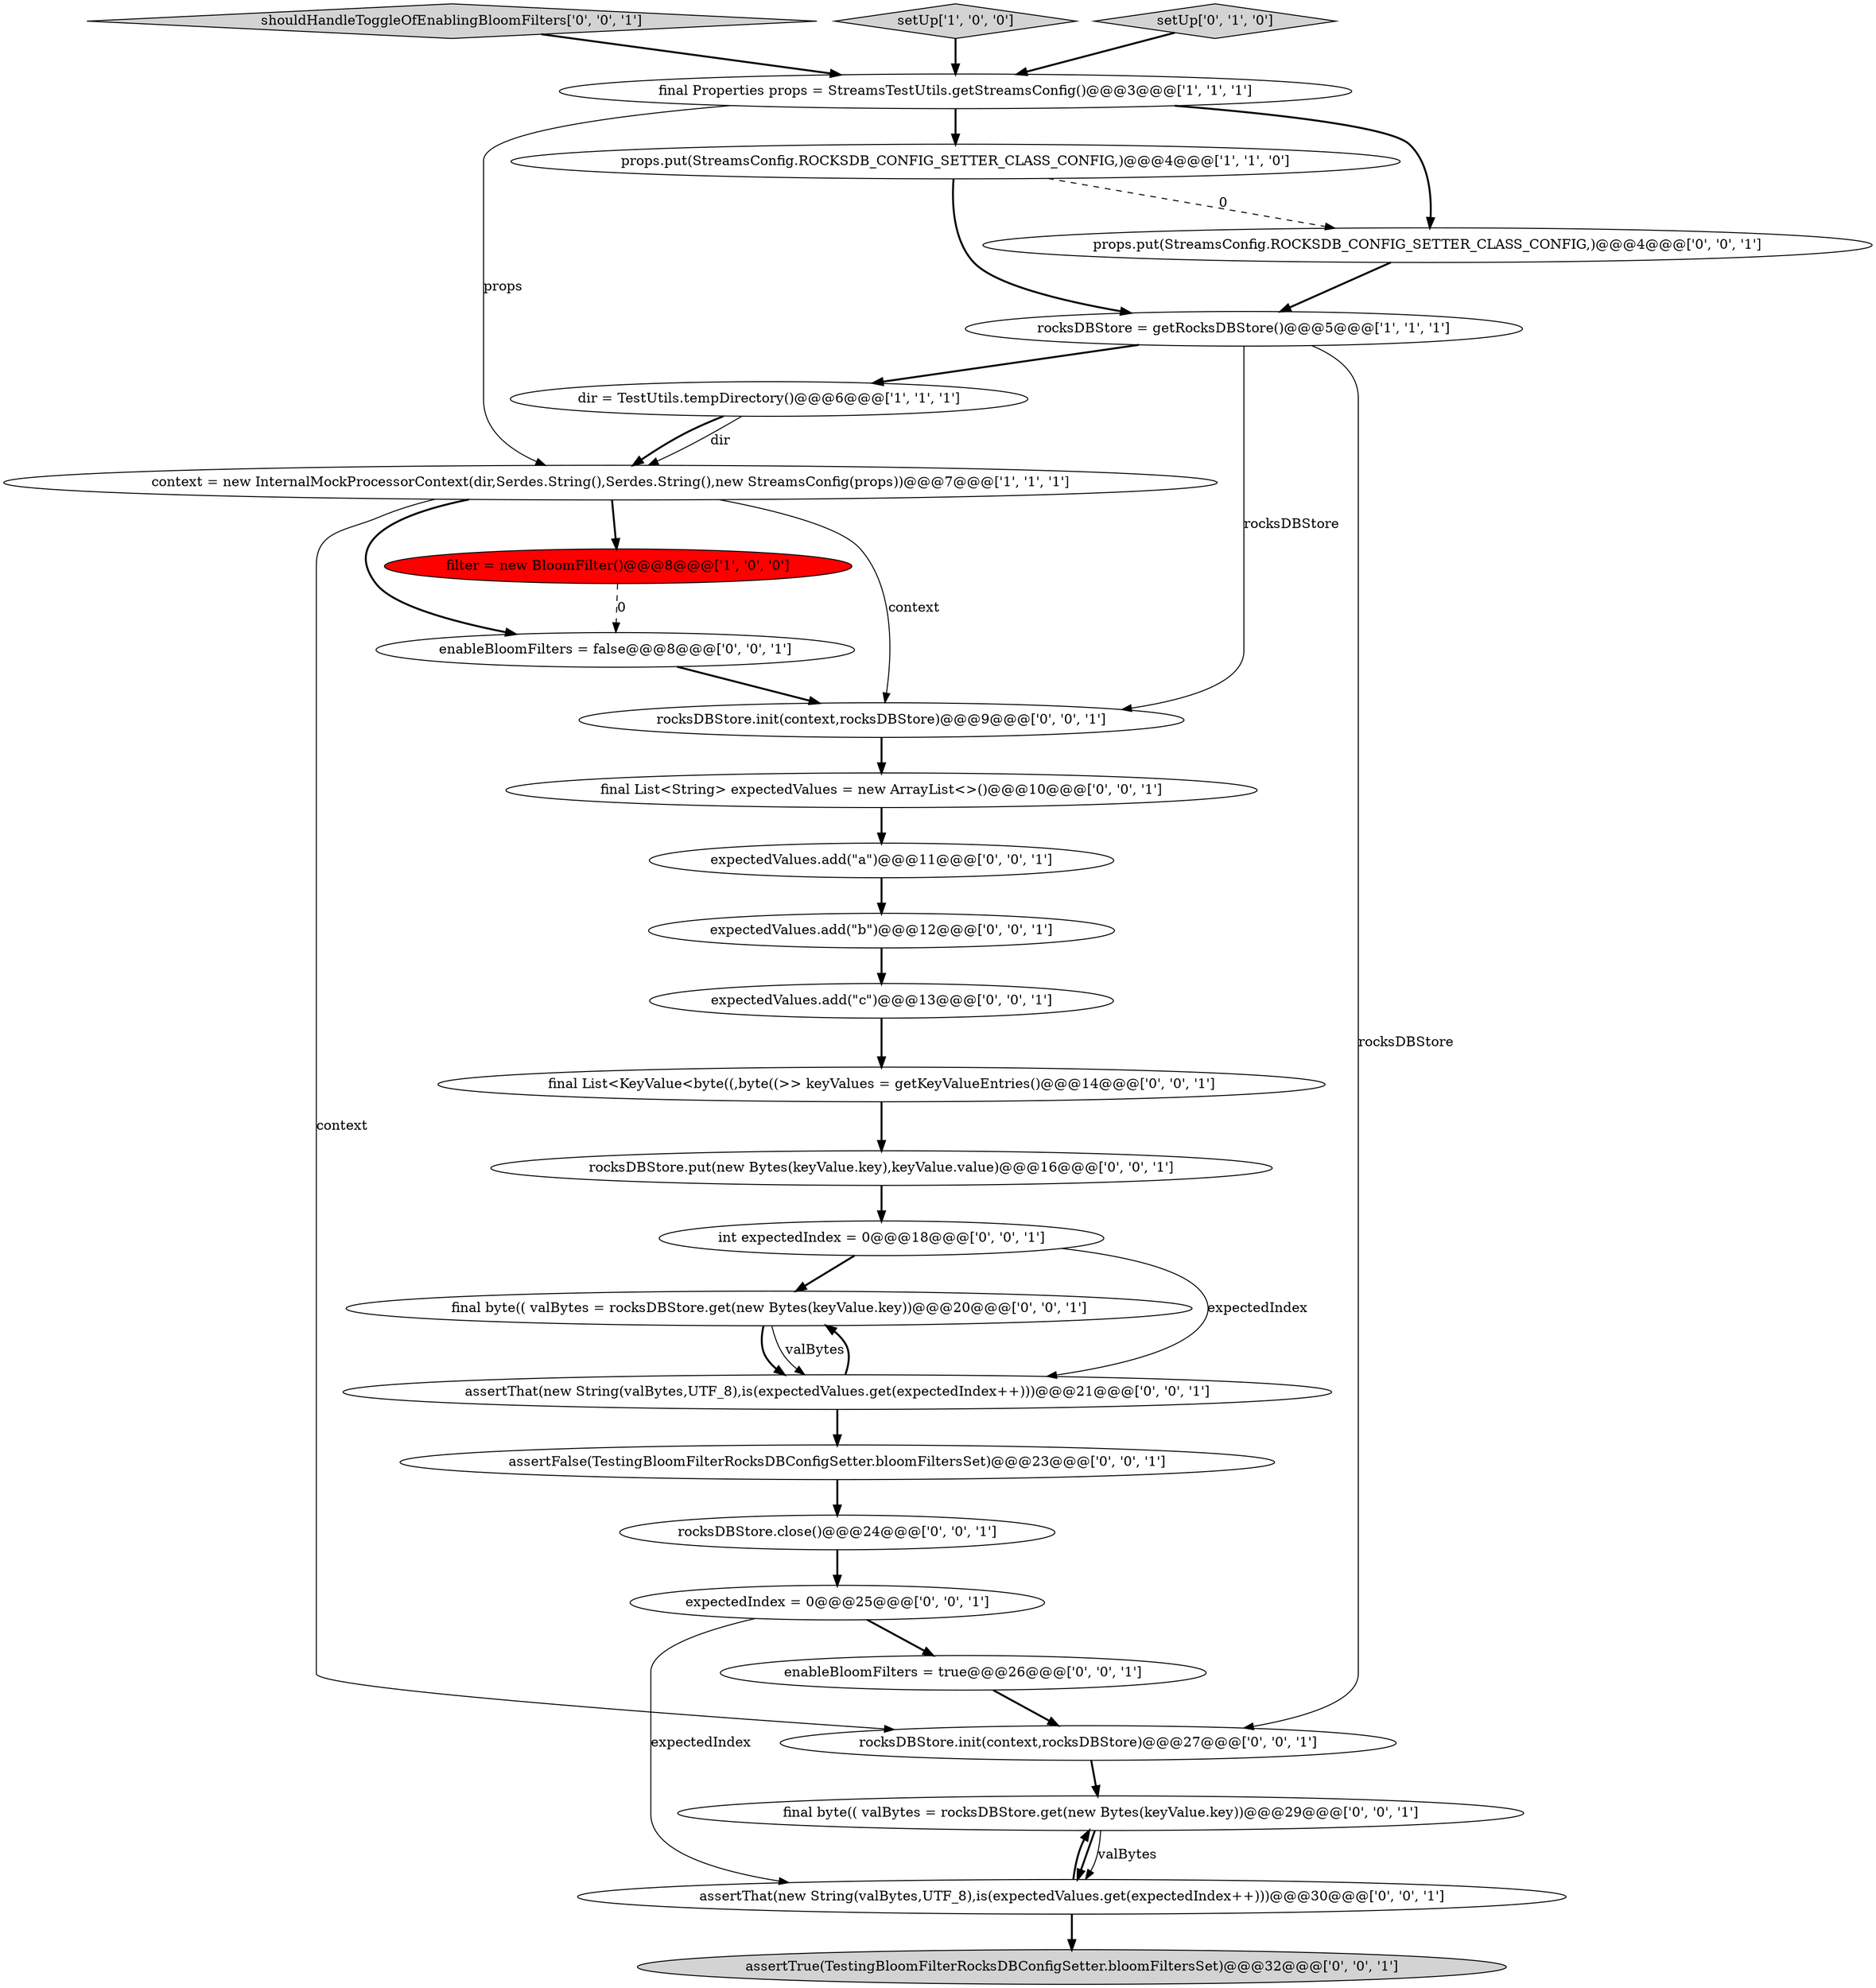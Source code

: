 digraph {
5 [style = filled, label = "props.put(StreamsConfig.ROCKSDB_CONFIG_SETTER_CLASS_CONFIG,)@@@4@@@['1', '1', '0']", fillcolor = white, shape = ellipse image = "AAA0AAABBB1BBB"];
17 [style = filled, label = "assertTrue(TestingBloomFilterRocksDBConfigSetter.bloomFiltersSet)@@@32@@@['0', '0', '1']", fillcolor = lightgray, shape = ellipse image = "AAA0AAABBB3BBB"];
11 [style = filled, label = "assertFalse(TestingBloomFilterRocksDBConfigSetter.bloomFiltersSet)@@@23@@@['0', '0', '1']", fillcolor = white, shape = ellipse image = "AAA0AAABBB3BBB"];
12 [style = filled, label = "final List<KeyValue<byte((,byte((>> keyValues = getKeyValueEntries()@@@14@@@['0', '0', '1']", fillcolor = white, shape = ellipse image = "AAA0AAABBB3BBB"];
15 [style = filled, label = "rocksDBStore.close()@@@24@@@['0', '0', '1']", fillcolor = white, shape = ellipse image = "AAA0AAABBB3BBB"];
22 [style = filled, label = "final byte(( valBytes = rocksDBStore.get(new Bytes(keyValue.key))@@@29@@@['0', '0', '1']", fillcolor = white, shape = ellipse image = "AAA0AAABBB3BBB"];
8 [style = filled, label = "rocksDBStore.init(context,rocksDBStore)@@@27@@@['0', '0', '1']", fillcolor = white, shape = ellipse image = "AAA0AAABBB3BBB"];
28 [style = filled, label = "final byte(( valBytes = rocksDBStore.get(new Bytes(keyValue.key))@@@20@@@['0', '0', '1']", fillcolor = white, shape = ellipse image = "AAA0AAABBB3BBB"];
26 [style = filled, label = "rocksDBStore.init(context,rocksDBStore)@@@9@@@['0', '0', '1']", fillcolor = white, shape = ellipse image = "AAA0AAABBB3BBB"];
13 [style = filled, label = "props.put(StreamsConfig.ROCKSDB_CONFIG_SETTER_CLASS_CONFIG,)@@@4@@@['0', '0', '1']", fillcolor = white, shape = ellipse image = "AAA0AAABBB3BBB"];
1 [style = filled, label = "rocksDBStore = getRocksDBStore()@@@5@@@['1', '1', '1']", fillcolor = white, shape = ellipse image = "AAA0AAABBB1BBB"];
18 [style = filled, label = "assertThat(new String(valBytes,UTF_8),is(expectedValues.get(expectedIndex++)))@@@21@@@['0', '0', '1']", fillcolor = white, shape = ellipse image = "AAA0AAABBB3BBB"];
19 [style = filled, label = "enableBloomFilters = false@@@8@@@['0', '0', '1']", fillcolor = white, shape = ellipse image = "AAA0AAABBB3BBB"];
23 [style = filled, label = "rocksDBStore.put(new Bytes(keyValue.key),keyValue.value)@@@16@@@['0', '0', '1']", fillcolor = white, shape = ellipse image = "AAA0AAABBB3BBB"];
20 [style = filled, label = "expectedValues.add(\"c\")@@@13@@@['0', '0', '1']", fillcolor = white, shape = ellipse image = "AAA0AAABBB3BBB"];
24 [style = filled, label = "shouldHandleToggleOfEnablingBloomFilters['0', '0', '1']", fillcolor = lightgray, shape = diamond image = "AAA0AAABBB3BBB"];
6 [style = filled, label = "setUp['1', '0', '0']", fillcolor = lightgray, shape = diamond image = "AAA0AAABBB1BBB"];
10 [style = filled, label = "expectedValues.add(\"b\")@@@12@@@['0', '0', '1']", fillcolor = white, shape = ellipse image = "AAA0AAABBB3BBB"];
2 [style = filled, label = "final Properties props = StreamsTestUtils.getStreamsConfig()@@@3@@@['1', '1', '1']", fillcolor = white, shape = ellipse image = "AAA0AAABBB1BBB"];
4 [style = filled, label = "context = new InternalMockProcessorContext(dir,Serdes.String(),Serdes.String(),new StreamsConfig(props))@@@7@@@['1', '1', '1']", fillcolor = white, shape = ellipse image = "AAA0AAABBB1BBB"];
9 [style = filled, label = "enableBloomFilters = true@@@26@@@['0', '0', '1']", fillcolor = white, shape = ellipse image = "AAA0AAABBB3BBB"];
27 [style = filled, label = "final List<String> expectedValues = new ArrayList<>()@@@10@@@['0', '0', '1']", fillcolor = white, shape = ellipse image = "AAA0AAABBB3BBB"];
21 [style = filled, label = "expectedValues.add(\"a\")@@@11@@@['0', '0', '1']", fillcolor = white, shape = ellipse image = "AAA0AAABBB3BBB"];
25 [style = filled, label = "assertThat(new String(valBytes,UTF_8),is(expectedValues.get(expectedIndex++)))@@@30@@@['0', '0', '1']", fillcolor = white, shape = ellipse image = "AAA0AAABBB3BBB"];
7 [style = filled, label = "setUp['0', '1', '0']", fillcolor = lightgray, shape = diamond image = "AAA0AAABBB2BBB"];
0 [style = filled, label = "filter = new BloomFilter()@@@8@@@['1', '0', '0']", fillcolor = red, shape = ellipse image = "AAA1AAABBB1BBB"];
14 [style = filled, label = "expectedIndex = 0@@@25@@@['0', '0', '1']", fillcolor = white, shape = ellipse image = "AAA0AAABBB3BBB"];
3 [style = filled, label = "dir = TestUtils.tempDirectory()@@@6@@@['1', '1', '1']", fillcolor = white, shape = ellipse image = "AAA0AAABBB1BBB"];
16 [style = filled, label = "int expectedIndex = 0@@@18@@@['0', '0', '1']", fillcolor = white, shape = ellipse image = "AAA0AAABBB3BBB"];
5->13 [style = dashed, label="0"];
21->10 [style = bold, label=""];
22->25 [style = bold, label=""];
2->4 [style = solid, label="props"];
23->16 [style = bold, label=""];
10->20 [style = bold, label=""];
28->18 [style = bold, label=""];
4->8 [style = solid, label="context"];
15->14 [style = bold, label=""];
25->22 [style = bold, label=""];
24->2 [style = bold, label=""];
0->19 [style = dashed, label="0"];
18->11 [style = bold, label=""];
4->19 [style = bold, label=""];
1->3 [style = bold, label=""];
4->26 [style = solid, label="context"];
28->18 [style = solid, label="valBytes"];
9->8 [style = bold, label=""];
3->4 [style = bold, label=""];
25->17 [style = bold, label=""];
18->28 [style = bold, label=""];
16->18 [style = solid, label="expectedIndex"];
13->1 [style = bold, label=""];
11->15 [style = bold, label=""];
4->0 [style = bold, label=""];
8->22 [style = bold, label=""];
2->13 [style = bold, label=""];
6->2 [style = bold, label=""];
1->26 [style = solid, label="rocksDBStore"];
5->1 [style = bold, label=""];
26->27 [style = bold, label=""];
14->25 [style = solid, label="expectedIndex"];
16->28 [style = bold, label=""];
7->2 [style = bold, label=""];
19->26 [style = bold, label=""];
20->12 [style = bold, label=""];
14->9 [style = bold, label=""];
12->23 [style = bold, label=""];
22->25 [style = solid, label="valBytes"];
3->4 [style = solid, label="dir"];
27->21 [style = bold, label=""];
1->8 [style = solid, label="rocksDBStore"];
2->5 [style = bold, label=""];
}
